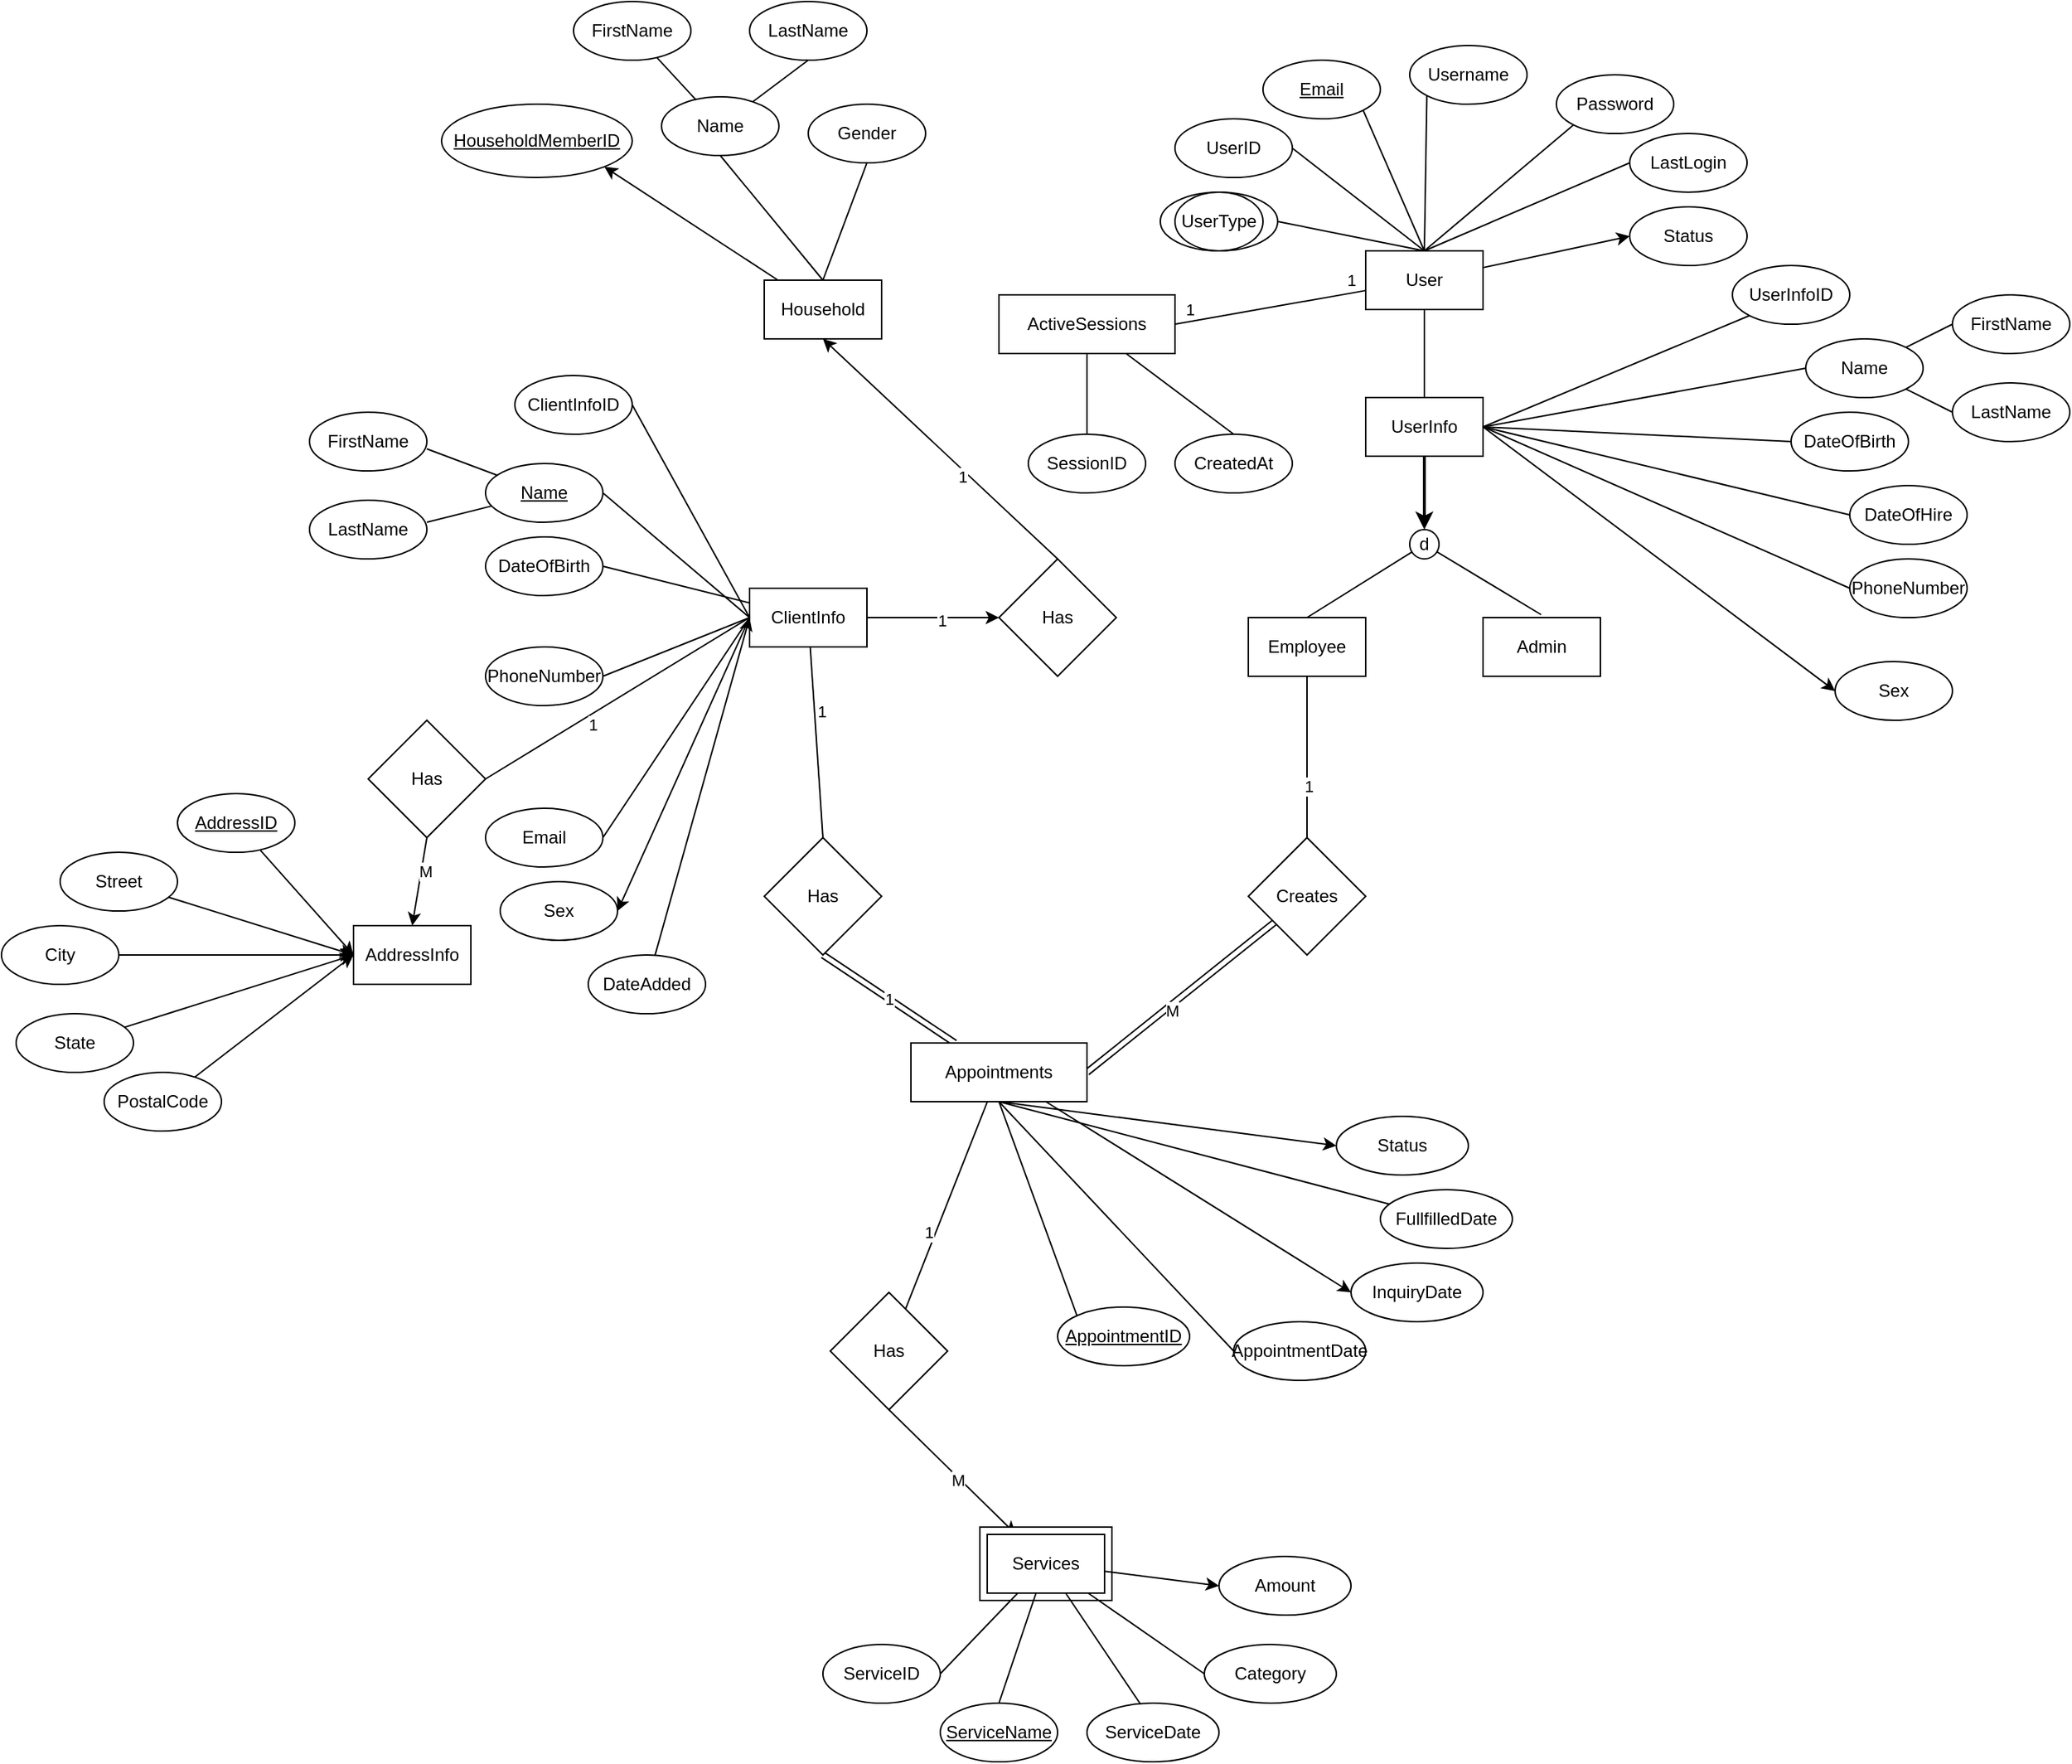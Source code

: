 <mxfile>
    <diagram name="Page-1" id="P7ucVcI8DYBkcFTdWpxY">
        <mxGraphModel dx="1576" dy="2567" grid="1" gridSize="10" guides="1" tooltips="1" connect="1" arrows="1" fold="1" page="1" pageScale="1" pageWidth="1200" pageHeight="1920" math="0" shadow="0">
            <root>
                <mxCell id="0"/>
                <mxCell id="1" parent="0"/>
                <mxCell id="MPVjwGa3bfI3qeMAtvyZ-8" style="rounded=0;orthogonalLoop=1;jettySize=auto;html=1;entryX=0.5;entryY=0;entryDx=0;entryDy=0;endArrow=none;startFill=0;" parent="1" source="NQhegDD_S1JE1NjUG0MG-1" target="MPVjwGa3bfI3qeMAtvyZ-7" edge="1">
                    <mxGeometry relative="1" as="geometry"/>
                </mxCell>
                <mxCell id="MPVjwGa3bfI3qeMAtvyZ-12" value="1" style="edgeLabel;html=1;align=center;verticalAlign=middle;resizable=0;points=[];" parent="MPVjwGa3bfI3qeMAtvyZ-8" connectable="0" vertex="1">
                    <mxGeometry x="0.359" y="1" relative="1" as="geometry">
                        <mxPoint as="offset"/>
                    </mxGeometry>
                </mxCell>
                <mxCell id="NQhegDD_S1JE1NjUG0MG-1" value="Employee" style="rounded=0;whiteSpace=wrap;html=1;" parent="1" vertex="1">
                    <mxGeometry x="360" y="390" width="80" height="40" as="geometry"/>
                </mxCell>
                <mxCell id="NQhegDD_S1JE1NjUG0MG-2" value="&lt;u&gt;Email&lt;/u&gt;" style="ellipse;whiteSpace=wrap;html=1;" parent="1" vertex="1">
                    <mxGeometry x="370" y="10" width="80" height="40" as="geometry"/>
                </mxCell>
                <mxCell id="NQhegDD_S1JE1NjUG0MG-24" style="rounded=0;orthogonalLoop=1;jettySize=auto;html=1;entryX=0;entryY=1;entryDx=0;entryDy=0;exitX=1;exitY=0.5;exitDx=0;exitDy=0;endArrow=none;startFill=0;" parent="1" source="NQhegDD_S1JE1NjUG0MG-3" target="NQhegDD_S1JE1NjUG0MG-19" edge="1">
                    <mxGeometry relative="1" as="geometry"/>
                </mxCell>
                <mxCell id="NQhegDD_S1JE1NjUG0MG-25" style="rounded=0;orthogonalLoop=1;jettySize=auto;html=1;entryX=0;entryY=0.5;entryDx=0;entryDy=0;exitX=1;exitY=0.5;exitDx=0;exitDy=0;endArrow=none;startFill=0;" parent="1" source="NQhegDD_S1JE1NjUG0MG-3" target="NQhegDD_S1JE1NjUG0MG-18" edge="1">
                    <mxGeometry relative="1" as="geometry"/>
                </mxCell>
                <mxCell id="NQhegDD_S1JE1NjUG0MG-27" style="rounded=0;orthogonalLoop=1;jettySize=auto;html=1;entryX=0;entryY=0.5;entryDx=0;entryDy=0;exitX=1;exitY=0.5;exitDx=0;exitDy=0;endArrow=none;startFill=0;" parent="1" source="NQhegDD_S1JE1NjUG0MG-3" target="NQhegDD_S1JE1NjUG0MG-26" edge="1">
                    <mxGeometry relative="1" as="geometry"/>
                </mxCell>
                <mxCell id="NQhegDD_S1JE1NjUG0MG-32" style="rounded=0;orthogonalLoop=1;jettySize=auto;html=1;exitX=1;exitY=0.5;exitDx=0;exitDy=0;entryX=0;entryY=0.5;entryDx=0;entryDy=0;endArrow=none;startFill=0;" parent="1" source="NQhegDD_S1JE1NjUG0MG-3" target="NQhegDD_S1JE1NjUG0MG-28" edge="1">
                    <mxGeometry relative="1" as="geometry"/>
                </mxCell>
                <mxCell id="NQhegDD_S1JE1NjUG0MG-34" style="rounded=0;orthogonalLoop=1;jettySize=auto;html=1;entryX=0;entryY=0.5;entryDx=0;entryDy=0;exitX=1;exitY=0.5;exitDx=0;exitDy=0;endArrow=none;startFill=0;" parent="1" source="NQhegDD_S1JE1NjUG0MG-3" target="NQhegDD_S1JE1NjUG0MG-33" edge="1">
                    <mxGeometry relative="1" as="geometry"/>
                </mxCell>
                <mxCell id="MPVjwGa3bfI3qeMAtvyZ-2" style="edgeStyle=orthogonalEdgeStyle;rounded=0;orthogonalLoop=1;jettySize=auto;html=1;exitX=0.5;exitY=1;exitDx=0;exitDy=0;strokeWidth=2;" parent="1" source="NQhegDD_S1JE1NjUG0MG-3" edge="1">
                    <mxGeometry relative="1" as="geometry">
                        <mxPoint x="480" y="330" as="targetPoint"/>
                    </mxGeometry>
                </mxCell>
                <mxCell id="MPVjwGa3bfI3qeMAtvyZ-51" style="rounded=0;orthogonalLoop=1;jettySize=auto;html=1;entryX=0;entryY=0.5;entryDx=0;entryDy=0;exitX=1;exitY=0.5;exitDx=0;exitDy=0;" parent="1" source="NQhegDD_S1JE1NjUG0MG-3" target="MPVjwGa3bfI3qeMAtvyZ-50" edge="1">
                    <mxGeometry relative="1" as="geometry"/>
                </mxCell>
                <mxCell id="NQhegDD_S1JE1NjUG0MG-3" value="UserInfo" style="rounded=0;whiteSpace=wrap;html=1;" parent="1" vertex="1">
                    <mxGeometry x="440" y="240" width="80" height="40" as="geometry"/>
                </mxCell>
                <mxCell id="NQhegDD_S1JE1NjUG0MG-63" style="rounded=0;orthogonalLoop=1;jettySize=auto;html=1;entryX=1;entryY=0.5;entryDx=0;entryDy=0;exitX=0;exitY=0.5;exitDx=0;exitDy=0;endArrow=none;startFill=0;" parent="1" source="NQhegDD_S1JE1NjUG0MG-4" target="NQhegDD_S1JE1NjUG0MG-48" edge="1">
                    <mxGeometry relative="1" as="geometry"/>
                </mxCell>
                <mxCell id="NQhegDD_S1JE1NjUG0MG-64" style="rounded=0;orthogonalLoop=1;jettySize=auto;html=1;entryX=1;entryY=0.5;entryDx=0;entryDy=0;exitX=0;exitY=0.5;exitDx=0;exitDy=0;endArrow=none;startFill=0;" parent="1" source="NQhegDD_S1JE1NjUG0MG-4" target="NQhegDD_S1JE1NjUG0MG-47" edge="1">
                    <mxGeometry relative="1" as="geometry"/>
                </mxCell>
                <mxCell id="NQhegDD_S1JE1NjUG0MG-65" style="rounded=0;orthogonalLoop=1;jettySize=auto;html=1;entryX=1;entryY=0.5;entryDx=0;entryDy=0;endArrow=none;startFill=0;" parent="1" source="NQhegDD_S1JE1NjUG0MG-4" target="NQhegDD_S1JE1NjUG0MG-51" edge="1">
                    <mxGeometry relative="1" as="geometry"/>
                </mxCell>
                <mxCell id="NQhegDD_S1JE1NjUG0MG-66" style="rounded=0;orthogonalLoop=1;jettySize=auto;html=1;entryX=1;entryY=0.5;entryDx=0;entryDy=0;exitX=0;exitY=0.5;exitDx=0;exitDy=0;endArrow=none;startFill=0;" parent="1" source="NQhegDD_S1JE1NjUG0MG-4" target="NQhegDD_S1JE1NjUG0MG-53" edge="1">
                    <mxGeometry relative="1" as="geometry"/>
                </mxCell>
                <mxCell id="NQhegDD_S1JE1NjUG0MG-67" style="rounded=0;orthogonalLoop=1;jettySize=auto;html=1;entryX=1;entryY=0.5;entryDx=0;entryDy=0;exitX=0;exitY=0.5;exitDx=0;exitDy=0;endArrow=none;startFill=0;" parent="1" source="NQhegDD_S1JE1NjUG0MG-4" target="13" edge="1">
                    <mxGeometry relative="1" as="geometry">
                        <mxPoint x="-160" y="490" as="targetPoint"/>
                    </mxGeometry>
                </mxCell>
                <mxCell id="21" value="1" style="edgeLabel;html=1;align=center;verticalAlign=middle;resizable=0;points=[];" parent="NQhegDD_S1JE1NjUG0MG-67" vertex="1" connectable="0">
                    <mxGeometry x="0.228" y="6" relative="1" as="geometry">
                        <mxPoint as="offset"/>
                    </mxGeometry>
                </mxCell>
                <mxCell id="MPVjwGa3bfI3qeMAtvyZ-15" style="rounded=0;orthogonalLoop=1;jettySize=auto;html=1;entryX=0.5;entryY=0;entryDx=0;entryDy=0;endArrow=none;startFill=0;" parent="1" source="NQhegDD_S1JE1NjUG0MG-4" target="MPVjwGa3bfI3qeMAtvyZ-14" edge="1">
                    <mxGeometry relative="1" as="geometry"/>
                </mxCell>
                <mxCell id="MPVjwGa3bfI3qeMAtvyZ-18" value="1" style="edgeLabel;html=1;align=center;verticalAlign=middle;resizable=0;points=[];" parent="MPVjwGa3bfI3qeMAtvyZ-15" connectable="0" vertex="1">
                    <mxGeometry x="-0.331" y="5" relative="1" as="geometry">
                        <mxPoint y="1" as="offset"/>
                    </mxGeometry>
                </mxCell>
                <mxCell id="MPVjwGa3bfI3qeMAtvyZ-31" style="rounded=0;orthogonalLoop=1;jettySize=auto;html=1;entryX=1;entryY=0.5;entryDx=0;entryDy=0;exitX=0;exitY=0.5;exitDx=0;exitDy=0;endArrow=none;startFill=0;" parent="1" source="NQhegDD_S1JE1NjUG0MG-4" target="MPVjwGa3bfI3qeMAtvyZ-30" edge="1">
                    <mxGeometry relative="1" as="geometry"/>
                </mxCell>
                <mxCell id="MPVjwGa3bfI3qeMAtvyZ-44" style="edgeStyle=orthogonalEdgeStyle;rounded=0;orthogonalLoop=1;jettySize=auto;html=1;entryX=0;entryY=0.5;entryDx=0;entryDy=0;" parent="1" source="NQhegDD_S1JE1NjUG0MG-4" target="MPVjwGa3bfI3qeMAtvyZ-43" edge="1">
                    <mxGeometry relative="1" as="geometry"/>
                </mxCell>
                <mxCell id="MPVjwGa3bfI3qeMAtvyZ-46" value="1" style="edgeLabel;html=1;align=center;verticalAlign=middle;resizable=0;points=[];" parent="MPVjwGa3bfI3qeMAtvyZ-44" connectable="0" vertex="1">
                    <mxGeometry x="0.121" y="-2" relative="1" as="geometry">
                        <mxPoint as="offset"/>
                    </mxGeometry>
                </mxCell>
                <mxCell id="MPVjwGa3bfI3qeMAtvyZ-49" style="rounded=0;orthogonalLoop=1;jettySize=auto;html=1;entryX=1;entryY=0.5;entryDx=0;entryDy=0;exitX=0;exitY=0.5;exitDx=0;exitDy=0;" parent="1" source="NQhegDD_S1JE1NjUG0MG-4" target="MPVjwGa3bfI3qeMAtvyZ-48" edge="1">
                    <mxGeometry relative="1" as="geometry"/>
                </mxCell>
                <mxCell id="NQhegDD_S1JE1NjUG0MG-4" value="ClientInfo" style="rounded=0;whiteSpace=wrap;html=1;" parent="1" vertex="1">
                    <mxGeometry x="20" y="370" width="80" height="40" as="geometry"/>
                </mxCell>
                <mxCell id="NQhegDD_S1JE1NjUG0MG-5" value="Admin" style="rounded=0;whiteSpace=wrap;html=1;" parent="1" vertex="1">
                    <mxGeometry x="520" y="390" width="80" height="40" as="geometry"/>
                </mxCell>
                <mxCell id="NQhegDD_S1JE1NjUG0MG-6" value="UserID" style="ellipse;whiteSpace=wrap;html=1;" parent="1" vertex="1">
                    <mxGeometry x="310" y="50" width="80" height="40" as="geometry"/>
                </mxCell>
                <mxCell id="NQhegDD_S1JE1NjUG0MG-10" style="rounded=0;orthogonalLoop=1;jettySize=auto;html=1;entryX=1;entryY=0.5;entryDx=0;entryDy=0;exitX=0.5;exitY=0;exitDx=0;exitDy=0;endArrow=none;startFill=0;" parent="1" source="NQhegDD_S1JE1NjUG0MG-7" target="NQhegDD_S1JE1NjUG0MG-6" edge="1">
                    <mxGeometry relative="1" as="geometry"/>
                </mxCell>
                <mxCell id="NQhegDD_S1JE1NjUG0MG-11" style="rounded=0;orthogonalLoop=1;jettySize=auto;html=1;entryX=1;entryY=1;entryDx=0;entryDy=0;exitX=0.5;exitY=0;exitDx=0;exitDy=0;endArrow=none;startFill=0;" parent="1" source="NQhegDD_S1JE1NjUG0MG-7" target="NQhegDD_S1JE1NjUG0MG-2" edge="1">
                    <mxGeometry relative="1" as="geometry"/>
                </mxCell>
                <mxCell id="NQhegDD_S1JE1NjUG0MG-13" style="rounded=0;orthogonalLoop=1;jettySize=auto;html=1;entryX=0;entryY=1;entryDx=0;entryDy=0;exitX=0.5;exitY=0;exitDx=0;exitDy=0;endArrow=none;startFill=0;" parent="1" source="NQhegDD_S1JE1NjUG0MG-7" target="NQhegDD_S1JE1NjUG0MG-8" edge="1">
                    <mxGeometry relative="1" as="geometry"/>
                </mxCell>
                <mxCell id="NQhegDD_S1JE1NjUG0MG-14" style="rounded=0;orthogonalLoop=1;jettySize=auto;html=1;entryX=0;entryY=1;entryDx=0;entryDy=0;exitX=0.5;exitY=0;exitDx=0;exitDy=0;endArrow=none;startFill=0;" parent="1" source="NQhegDD_S1JE1NjUG0MG-7" target="NQhegDD_S1JE1NjUG0MG-9" edge="1">
                    <mxGeometry relative="1" as="geometry"/>
                </mxCell>
                <mxCell id="NQhegDD_S1JE1NjUG0MG-15" style="edgeStyle=orthogonalEdgeStyle;rounded=0;orthogonalLoop=1;jettySize=auto;html=1;endArrow=none;startFill=0;entryX=0.5;entryY=0;entryDx=0;entryDy=0;" parent="1" source="NQhegDD_S1JE1NjUG0MG-7" target="NQhegDD_S1JE1NjUG0MG-3" edge="1">
                    <mxGeometry relative="1" as="geometry"/>
                </mxCell>
                <mxCell id="NQhegDD_S1JE1NjUG0MG-17" style="rounded=0;orthogonalLoop=1;jettySize=auto;html=1;entryX=0;entryY=0.5;entryDx=0;entryDy=0;exitX=0.5;exitY=0;exitDx=0;exitDy=0;endArrow=none;startFill=0;" parent="1" source="NQhegDD_S1JE1NjUG0MG-7" target="NQhegDD_S1JE1NjUG0MG-16" edge="1">
                    <mxGeometry relative="1" as="geometry"/>
                </mxCell>
                <mxCell id="NQhegDD_S1JE1NjUG0MG-30" style="rounded=0;orthogonalLoop=1;jettySize=auto;html=1;exitX=0.5;exitY=0;exitDx=0;exitDy=0;entryX=1;entryY=0.5;entryDx=0;entryDy=0;endArrow=none;startFill=0;" parent="1" source="NQhegDD_S1JE1NjUG0MG-7" target="NQhegDD_S1JE1NjUG0MG-29" edge="1">
                    <mxGeometry relative="1" as="geometry"/>
                </mxCell>
                <mxCell id="3" style="edgeStyle=none;html=1;entryX=0;entryY=0.5;entryDx=0;entryDy=0;" parent="1" source="NQhegDD_S1JE1NjUG0MG-7" target="2" edge="1">
                    <mxGeometry relative="1" as="geometry"/>
                </mxCell>
                <mxCell id="29" style="edgeStyle=none;html=1;entryX=1;entryY=0.5;entryDx=0;entryDy=0;endArrow=none;endFill=0;" edge="1" parent="1" source="NQhegDD_S1JE1NjUG0MG-7" target="23">
                    <mxGeometry relative="1" as="geometry"/>
                </mxCell>
                <mxCell id="NQhegDD_S1JE1NjUG0MG-7" value="User" style="rounded=0;whiteSpace=wrap;html=1;" parent="1" vertex="1">
                    <mxGeometry x="440" y="140" width="80" height="40" as="geometry"/>
                </mxCell>
                <mxCell id="NQhegDD_S1JE1NjUG0MG-8" value="Username" style="ellipse;whiteSpace=wrap;html=1;" parent="1" vertex="1">
                    <mxGeometry x="470" width="80" height="40" as="geometry"/>
                </mxCell>
                <mxCell id="NQhegDD_S1JE1NjUG0MG-9" value="Password" style="ellipse;whiteSpace=wrap;html=1;" parent="1" vertex="1">
                    <mxGeometry x="570" y="20" width="80" height="40" as="geometry"/>
                </mxCell>
                <mxCell id="NQhegDD_S1JE1NjUG0MG-16" value="LastLogin" style="ellipse;whiteSpace=wrap;html=1;" parent="1" vertex="1">
                    <mxGeometry x="620" y="60" width="80" height="40" as="geometry"/>
                </mxCell>
                <mxCell id="NQhegDD_S1JE1NjUG0MG-22" style="rounded=0;orthogonalLoop=1;jettySize=auto;html=1;entryX=0;entryY=0.5;entryDx=0;entryDy=0;endArrow=none;startFill=0;" parent="1" source="NQhegDD_S1JE1NjUG0MG-18" target="NQhegDD_S1JE1NjUG0MG-21" edge="1">
                    <mxGeometry relative="1" as="geometry"/>
                </mxCell>
                <mxCell id="NQhegDD_S1JE1NjUG0MG-23" style="rounded=0;orthogonalLoop=1;jettySize=auto;html=1;entryX=0;entryY=0.5;entryDx=0;entryDy=0;endArrow=none;startFill=0;" parent="1" source="NQhegDD_S1JE1NjUG0MG-18" target="NQhegDD_S1JE1NjUG0MG-20" edge="1">
                    <mxGeometry relative="1" as="geometry"/>
                </mxCell>
                <mxCell id="NQhegDD_S1JE1NjUG0MG-18" value="Name" style="ellipse;whiteSpace=wrap;html=1;" parent="1" vertex="1">
                    <mxGeometry x="740" y="200" width="80" height="40" as="geometry"/>
                </mxCell>
                <mxCell id="NQhegDD_S1JE1NjUG0MG-19" value="UserInfoID" style="ellipse;whiteSpace=wrap;html=1;" parent="1" vertex="1">
                    <mxGeometry x="690" y="150" width="80" height="40" as="geometry"/>
                </mxCell>
                <mxCell id="NQhegDD_S1JE1NjUG0MG-20" value="LastName" style="ellipse;whiteSpace=wrap;html=1;" parent="1" vertex="1">
                    <mxGeometry x="840" y="230" width="80" height="40" as="geometry"/>
                </mxCell>
                <mxCell id="NQhegDD_S1JE1NjUG0MG-21" value="FirstName" style="ellipse;whiteSpace=wrap;html=1;" parent="1" vertex="1">
                    <mxGeometry x="840" y="170" width="80" height="40" as="geometry"/>
                </mxCell>
                <mxCell id="NQhegDD_S1JE1NjUG0MG-26" value="DateOfBirth" style="ellipse;whiteSpace=wrap;html=1;" parent="1" vertex="1">
                    <mxGeometry x="730" y="250" width="80" height="40" as="geometry"/>
                </mxCell>
                <mxCell id="NQhegDD_S1JE1NjUG0MG-28" value="DateOfHire" style="ellipse;whiteSpace=wrap;html=1;" parent="1" vertex="1">
                    <mxGeometry x="770" y="300" width="80" height="40" as="geometry"/>
                </mxCell>
                <mxCell id="NQhegDD_S1JE1NjUG0MG-29" value="" style="ellipse;whiteSpace=wrap;html=1;" parent="1" vertex="1">
                    <mxGeometry x="300" y="100" width="80" height="40" as="geometry"/>
                </mxCell>
                <mxCell id="NQhegDD_S1JE1NjUG0MG-31" value="UserType" style="ellipse;whiteSpace=wrap;html=1;" parent="1" vertex="1">
                    <mxGeometry x="310" y="100" width="60" height="40" as="geometry"/>
                </mxCell>
                <mxCell id="NQhegDD_S1JE1NjUG0MG-33" value="PhoneNumber" style="ellipse;whiteSpace=wrap;html=1;" parent="1" vertex="1">
                    <mxGeometry x="770" y="350" width="80" height="40" as="geometry"/>
                </mxCell>
                <mxCell id="NQhegDD_S1JE1NjUG0MG-45" style="rounded=0;orthogonalLoop=1;jettySize=auto;html=1;entryX=1;entryY=0.5;entryDx=0;entryDy=0;endArrow=none;startFill=0;" parent="1" source="NQhegDD_S1JE1NjUG0MG-47" edge="1">
                    <mxGeometry relative="1" as="geometry">
                        <mxPoint x="-200" y="275" as="targetPoint"/>
                    </mxGeometry>
                </mxCell>
                <mxCell id="NQhegDD_S1JE1NjUG0MG-46" style="rounded=0;orthogonalLoop=1;jettySize=auto;html=1;entryX=1;entryY=0.5;entryDx=0;entryDy=0;endArrow=none;startFill=0;" parent="1" source="NQhegDD_S1JE1NjUG0MG-47" edge="1">
                    <mxGeometry relative="1" as="geometry">
                        <mxPoint x="-200" y="325" as="targetPoint"/>
                    </mxGeometry>
                </mxCell>
                <mxCell id="NQhegDD_S1JE1NjUG0MG-47" value="&lt;u&gt;Name&lt;/u&gt;" style="ellipse;whiteSpace=wrap;html=1;" parent="1" vertex="1">
                    <mxGeometry x="-160" y="285" width="80" height="40" as="geometry"/>
                </mxCell>
                <mxCell id="NQhegDD_S1JE1NjUG0MG-48" value="ClientInfoID" style="ellipse;whiteSpace=wrap;html=1;" parent="1" vertex="1">
                    <mxGeometry x="-140" y="225" width="80" height="40" as="geometry"/>
                </mxCell>
                <mxCell id="NQhegDD_S1JE1NjUG0MG-49" value="LastName" style="ellipse;whiteSpace=wrap;html=1;" parent="1" vertex="1">
                    <mxGeometry x="-280" y="310" width="80" height="40" as="geometry"/>
                </mxCell>
                <mxCell id="NQhegDD_S1JE1NjUG0MG-50" value="FirstName" style="ellipse;whiteSpace=wrap;html=1;" parent="1" vertex="1">
                    <mxGeometry x="-280" y="250" width="80" height="40" as="geometry"/>
                </mxCell>
                <mxCell id="NQhegDD_S1JE1NjUG0MG-51" value="DateOfBirth" style="ellipse;whiteSpace=wrap;html=1;" parent="1" vertex="1">
                    <mxGeometry x="-160" y="335" width="80" height="40" as="geometry"/>
                </mxCell>
                <mxCell id="NQhegDD_S1JE1NjUG0MG-53" value="PhoneNumber" style="ellipse;whiteSpace=wrap;html=1;" parent="1" vertex="1">
                    <mxGeometry x="-160" y="410" width="80" height="40" as="geometry"/>
                </mxCell>
                <mxCell id="15" style="edgeStyle=none;html=1;entryX=0;entryY=0.5;entryDx=0;entryDy=0;" parent="1" source="NQhegDD_S1JE1NjUG0MG-59" target="12" edge="1">
                    <mxGeometry relative="1" as="geometry">
                        <mxPoint x="-300" y="640" as="targetPoint"/>
                    </mxGeometry>
                </mxCell>
                <mxCell id="NQhegDD_S1JE1NjUG0MG-59" value="Street" style="ellipse;whiteSpace=wrap;html=1;" parent="1" vertex="1">
                    <mxGeometry x="-450" y="550" width="80" height="40" as="geometry"/>
                </mxCell>
                <mxCell id="16" style="edgeStyle=none;html=1;" parent="1" source="NQhegDD_S1JE1NjUG0MG-60" edge="1">
                    <mxGeometry relative="1" as="geometry">
                        <mxPoint x="-250" y="620" as="targetPoint"/>
                    </mxGeometry>
                </mxCell>
                <mxCell id="NQhegDD_S1JE1NjUG0MG-60" value="City" style="ellipse;whiteSpace=wrap;html=1;" parent="1" vertex="1">
                    <mxGeometry x="-490" y="600" width="80" height="40" as="geometry"/>
                </mxCell>
                <mxCell id="17" style="edgeStyle=none;html=1;entryX=0;entryY=0.5;entryDx=0;entryDy=0;" parent="1" source="NQhegDD_S1JE1NjUG0MG-61" target="12" edge="1">
                    <mxGeometry relative="1" as="geometry">
                        <mxPoint x="-300" y="640" as="targetPoint"/>
                    </mxGeometry>
                </mxCell>
                <mxCell id="NQhegDD_S1JE1NjUG0MG-61" value="State" style="ellipse;whiteSpace=wrap;html=1;" parent="1" vertex="1">
                    <mxGeometry x="-480" y="660" width="80" height="40" as="geometry"/>
                </mxCell>
                <mxCell id="18" style="edgeStyle=none;html=1;entryX=0;entryY=0.5;entryDx=0;entryDy=0;" parent="1" source="NQhegDD_S1JE1NjUG0MG-62" target="12" edge="1">
                    <mxGeometry relative="1" as="geometry">
                        <mxPoint x="-300" y="640" as="targetPoint"/>
                    </mxGeometry>
                </mxCell>
                <mxCell id="NQhegDD_S1JE1NjUG0MG-62" value="PostalCode" style="ellipse;whiteSpace=wrap;html=1;" parent="1" vertex="1">
                    <mxGeometry x="-420" y="700" width="80" height="40" as="geometry"/>
                </mxCell>
                <mxCell id="NQhegDD_S1JE1NjUG0MG-68" value="ServiceDate" style="ellipse;whiteSpace=wrap;html=1;" parent="1" vertex="1">
                    <mxGeometry x="250" y="1130" width="90" height="40" as="geometry"/>
                </mxCell>
                <mxCell id="MPVjwGa3bfI3qeMAtvyZ-5" style="rounded=0;orthogonalLoop=1;jettySize=auto;html=1;entryX=0.5;entryY=0;entryDx=0;entryDy=0;endArrow=none;startFill=0;" parent="1" source="MPVjwGa3bfI3qeMAtvyZ-3" target="NQhegDD_S1JE1NjUG0MG-1" edge="1">
                    <mxGeometry relative="1" as="geometry"/>
                </mxCell>
                <mxCell id="MPVjwGa3bfI3qeMAtvyZ-3" value="d" style="ellipse;whiteSpace=wrap;html=1;aspect=fixed;" parent="1" vertex="1">
                    <mxGeometry x="470" y="330" width="20" height="20" as="geometry"/>
                </mxCell>
                <mxCell id="MPVjwGa3bfI3qeMAtvyZ-6" style="rounded=0;orthogonalLoop=1;jettySize=auto;html=1;entryX=0.495;entryY=-0.05;entryDx=0;entryDy=0;entryPerimeter=0;endArrow=none;startFill=0;" parent="1" source="MPVjwGa3bfI3qeMAtvyZ-3" target="NQhegDD_S1JE1NjUG0MG-5" edge="1">
                    <mxGeometry relative="1" as="geometry"/>
                </mxCell>
                <mxCell id="MPVjwGa3bfI3qeMAtvyZ-11" style="rounded=0;orthogonalLoop=1;jettySize=auto;html=1;entryX=1;entryY=0.5;entryDx=0;entryDy=0;endArrow=none;startFill=0;shape=link;" parent="1" source="MPVjwGa3bfI3qeMAtvyZ-7" target="MPVjwGa3bfI3qeMAtvyZ-9" edge="1">
                    <mxGeometry relative="1" as="geometry"/>
                </mxCell>
                <mxCell id="MPVjwGa3bfI3qeMAtvyZ-13" value="M" style="edgeLabel;html=1;align=center;verticalAlign=middle;resizable=0;points=[];" parent="MPVjwGa3bfI3qeMAtvyZ-11" connectable="0" vertex="1">
                    <mxGeometry x="0.123" y="3" relative="1" as="geometry">
                        <mxPoint as="offset"/>
                    </mxGeometry>
                </mxCell>
                <mxCell id="MPVjwGa3bfI3qeMAtvyZ-7" value="Creates" style="rhombus;whiteSpace=wrap;html=1;" parent="1" vertex="1">
                    <mxGeometry x="360" y="540" width="80" height="80" as="geometry"/>
                </mxCell>
                <mxCell id="MPVjwGa3bfI3qeMAtvyZ-16" style="rounded=0;orthogonalLoop=1;jettySize=auto;html=1;entryX=0.5;entryY=1;entryDx=0;entryDy=0;endArrow=none;startFill=0;shape=link;" parent="1" source="MPVjwGa3bfI3qeMAtvyZ-9" target="MPVjwGa3bfI3qeMAtvyZ-14" edge="1">
                    <mxGeometry relative="1" as="geometry"/>
                </mxCell>
                <mxCell id="MPVjwGa3bfI3qeMAtvyZ-17" value="1" style="edgeLabel;html=1;align=center;verticalAlign=middle;resizable=0;points=[];" parent="MPVjwGa3bfI3qeMAtvyZ-16" connectable="0" vertex="1">
                    <mxGeometry x="0.004" relative="1" as="geometry">
                        <mxPoint as="offset"/>
                    </mxGeometry>
                </mxCell>
                <mxCell id="MPVjwGa3bfI3qeMAtvyZ-21" style="rounded=0;orthogonalLoop=1;jettySize=auto;html=1;endArrow=none;startFill=0;" parent="1" source="MPVjwGa3bfI3qeMAtvyZ-9" target="MPVjwGa3bfI3qeMAtvyZ-20" edge="1">
                    <mxGeometry relative="1" as="geometry"/>
                </mxCell>
                <mxCell id="MPVjwGa3bfI3qeMAtvyZ-25" value="1" style="edgeLabel;html=1;align=center;verticalAlign=middle;resizable=0;points=[];" parent="MPVjwGa3bfI3qeMAtvyZ-21" connectable="0" vertex="1">
                    <mxGeometry x="0.281" y="-5" relative="1" as="geometry">
                        <mxPoint as="offset"/>
                    </mxGeometry>
                </mxCell>
                <mxCell id="MPVjwGa3bfI3qeMAtvyZ-34" style="rounded=0;orthogonalLoop=1;jettySize=auto;html=1;endArrow=none;startFill=0;exitX=0.5;exitY=1;exitDx=0;exitDy=0;" parent="1" source="MPVjwGa3bfI3qeMAtvyZ-9" target="MPVjwGa3bfI3qeMAtvyZ-29" edge="1">
                    <mxGeometry relative="1" as="geometry"/>
                </mxCell>
                <mxCell id="MPVjwGa3bfI3qeMAtvyZ-35" style="rounded=0;orthogonalLoop=1;jettySize=auto;html=1;entryX=0;entryY=0.5;entryDx=0;entryDy=0;endArrow=none;startFill=0;exitX=0.5;exitY=1;exitDx=0;exitDy=0;" parent="1" source="MPVjwGa3bfI3qeMAtvyZ-9" target="MPVjwGa3bfI3qeMAtvyZ-28" edge="1">
                    <mxGeometry relative="1" as="geometry"/>
                </mxCell>
                <mxCell id="MPVjwGa3bfI3qeMAtvyZ-36" style="rounded=0;orthogonalLoop=1;jettySize=auto;html=1;entryX=0;entryY=0;entryDx=0;entryDy=0;endArrow=none;startFill=0;exitX=0.5;exitY=1;exitDx=0;exitDy=0;" parent="1" source="MPVjwGa3bfI3qeMAtvyZ-9" target="MPVjwGa3bfI3qeMAtvyZ-27" edge="1">
                    <mxGeometry relative="1" as="geometry"/>
                </mxCell>
                <mxCell id="MPVjwGa3bfI3qeMAtvyZ-63" style="rounded=0;orthogonalLoop=1;jettySize=auto;html=1;entryX=0;entryY=0.5;entryDx=0;entryDy=0;exitX=0.5;exitY=1;exitDx=0;exitDy=0;" parent="1" source="MPVjwGa3bfI3qeMAtvyZ-9" target="MPVjwGa3bfI3qeMAtvyZ-62" edge="1">
                    <mxGeometry relative="1" as="geometry"/>
                </mxCell>
                <mxCell id="11" style="edgeStyle=none;html=1;entryX=0;entryY=0.5;entryDx=0;entryDy=0;" parent="1" source="MPVjwGa3bfI3qeMAtvyZ-9" target="10" edge="1">
                    <mxGeometry relative="1" as="geometry"/>
                </mxCell>
                <mxCell id="MPVjwGa3bfI3qeMAtvyZ-9" value="Appointments" style="rounded=0;whiteSpace=wrap;html=1;" parent="1" vertex="1">
                    <mxGeometry x="130" y="680" width="120" height="40" as="geometry"/>
                </mxCell>
                <mxCell id="MPVjwGa3bfI3qeMAtvyZ-10" value="&lt;u&gt;ServiceName&lt;/u&gt;" style="ellipse;whiteSpace=wrap;html=1;" parent="1" vertex="1">
                    <mxGeometry x="150" y="1130" width="80" height="40" as="geometry"/>
                </mxCell>
                <mxCell id="MPVjwGa3bfI3qeMAtvyZ-14" value="Has" style="rhombus;whiteSpace=wrap;html=1;" parent="1" vertex="1">
                    <mxGeometry x="30" y="540" width="80" height="80" as="geometry"/>
                </mxCell>
                <mxCell id="MPVjwGa3bfI3qeMAtvyZ-52" style="rounded=0;orthogonalLoop=1;jettySize=auto;html=1;entryX=0.5;entryY=1;entryDx=0;entryDy=0;exitX=0.5;exitY=0;exitDx=0;exitDy=0;endArrow=none;endFill=0;" parent="1" source="MPVjwGa3bfI3qeMAtvyZ-19" target="MPVjwGa3bfI3qeMAtvyZ-38" edge="1">
                    <mxGeometry relative="1" as="geometry"/>
                </mxCell>
                <mxCell id="MPVjwGa3bfI3qeMAtvyZ-57" style="rounded=0;orthogonalLoop=1;jettySize=auto;html=1;entryX=0.5;entryY=1;entryDx=0;entryDy=0;exitX=0.5;exitY=0;exitDx=0;exitDy=0;endArrow=none;endFill=0;" parent="1" source="MPVjwGa3bfI3qeMAtvyZ-19" target="MPVjwGa3bfI3qeMAtvyZ-56" edge="1">
                    <mxGeometry relative="1" as="geometry">
                        <mxPoint x="70" y="150" as="sourcePoint"/>
                    </mxGeometry>
                </mxCell>
                <mxCell id="7" style="edgeStyle=none;html=1;entryX=1;entryY=1;entryDx=0;entryDy=0;" parent="1" source="MPVjwGa3bfI3qeMAtvyZ-19" target="6" edge="1">
                    <mxGeometry relative="1" as="geometry"/>
                </mxCell>
                <mxCell id="MPVjwGa3bfI3qeMAtvyZ-19" value="Household" style="rounded=0;whiteSpace=wrap;html=1;" parent="1" vertex="1">
                    <mxGeometry x="30" y="160" width="80" height="40" as="geometry"/>
                </mxCell>
                <mxCell id="MPVjwGa3bfI3qeMAtvyZ-23" style="rounded=0;orthogonalLoop=1;jettySize=auto;html=1;exitX=0.5;exitY=1;exitDx=0;exitDy=0;" parent="1" source="MPVjwGa3bfI3qeMAtvyZ-20" target="MPVjwGa3bfI3qeMAtvyZ-22" edge="1">
                    <mxGeometry relative="1" as="geometry">
                        <mxPoint x="130" y="930" as="sourcePoint"/>
                    </mxGeometry>
                </mxCell>
                <mxCell id="MPVjwGa3bfI3qeMAtvyZ-26" value="M" style="edgeLabel;html=1;align=center;verticalAlign=middle;resizable=0;points=[];" parent="MPVjwGa3bfI3qeMAtvyZ-23" connectable="0" vertex="1">
                    <mxGeometry x="0.093" y="-1" relative="1" as="geometry">
                        <mxPoint as="offset"/>
                    </mxGeometry>
                </mxCell>
                <mxCell id="MPVjwGa3bfI3qeMAtvyZ-20" value="Has" style="rhombus;whiteSpace=wrap;html=1;" parent="1" vertex="1">
                    <mxGeometry x="75" y="850" width="80" height="80" as="geometry"/>
                </mxCell>
                <mxCell id="MPVjwGa3bfI3qeMAtvyZ-24" value="ServiceID" style="ellipse;whiteSpace=wrap;html=1;" parent="1" vertex="1">
                    <mxGeometry x="70" y="1090" width="80" height="40" as="geometry"/>
                </mxCell>
                <mxCell id="MPVjwGa3bfI3qeMAtvyZ-27" value="&lt;u&gt;AppointmentID&lt;/u&gt;" style="ellipse;whiteSpace=wrap;html=1;" parent="1" vertex="1">
                    <mxGeometry x="230" y="860" width="90" height="40" as="geometry"/>
                </mxCell>
                <mxCell id="MPVjwGa3bfI3qeMAtvyZ-28" value="AppointmentDate" style="ellipse;whiteSpace=wrap;html=1;" parent="1" vertex="1">
                    <mxGeometry x="350" y="870" width="90" height="40" as="geometry"/>
                </mxCell>
                <mxCell id="MPVjwGa3bfI3qeMAtvyZ-29" value="FullfilledDate" style="ellipse;whiteSpace=wrap;html=1;" parent="1" vertex="1">
                    <mxGeometry x="450" y="780" width="90" height="40" as="geometry"/>
                </mxCell>
                <mxCell id="MPVjwGa3bfI3qeMAtvyZ-30" value="Email" style="ellipse;whiteSpace=wrap;html=1;" parent="1" vertex="1">
                    <mxGeometry x="-160" y="520" width="80" height="40" as="geometry"/>
                </mxCell>
                <mxCell id="MPVjwGa3bfI3qeMAtvyZ-32" value="Services" style="rounded=0;whiteSpace=wrap;html=1;" parent="1" vertex="1">
                    <mxGeometry x="177" y="1010" width="90" height="50" as="geometry"/>
                </mxCell>
                <mxCell id="MPVjwGa3bfI3qeMAtvyZ-58" style="rounded=0;orthogonalLoop=1;jettySize=auto;html=1;entryX=1;entryY=0.5;entryDx=0;entryDy=0;endArrow=none;startFill=0;" parent="1" source="MPVjwGa3bfI3qeMAtvyZ-22" target="MPVjwGa3bfI3qeMAtvyZ-24" edge="1">
                    <mxGeometry relative="1" as="geometry"/>
                </mxCell>
                <mxCell id="MPVjwGa3bfI3qeMAtvyZ-59" style="rounded=0;orthogonalLoop=1;jettySize=auto;html=1;entryX=0.5;entryY=0;entryDx=0;entryDy=0;endArrow=none;startFill=0;" parent="1" source="MPVjwGa3bfI3qeMAtvyZ-22" target="MPVjwGa3bfI3qeMAtvyZ-10" edge="1">
                    <mxGeometry relative="1" as="geometry"/>
                </mxCell>
                <mxCell id="MPVjwGa3bfI3qeMAtvyZ-61" style="rounded=0;orthogonalLoop=1;jettySize=auto;html=1;entryX=0;entryY=0.5;entryDx=0;entryDy=0;endArrow=none;startFill=0;" parent="1" source="MPVjwGa3bfI3qeMAtvyZ-22" target="MPVjwGa3bfI3qeMAtvyZ-33" edge="1">
                    <mxGeometry relative="1" as="geometry"/>
                </mxCell>
                <mxCell id="5" style="edgeStyle=none;html=1;entryX=0;entryY=0.5;entryDx=0;entryDy=0;" parent="1" source="MPVjwGa3bfI3qeMAtvyZ-22" target="4" edge="1">
                    <mxGeometry relative="1" as="geometry"/>
                </mxCell>
                <mxCell id="MPVjwGa3bfI3qeMAtvyZ-22" value="Services" style="rounded=0;whiteSpace=wrap;html=1;" parent="1" vertex="1">
                    <mxGeometry x="182" y="1015" width="80" height="40" as="geometry"/>
                </mxCell>
                <mxCell id="MPVjwGa3bfI3qeMAtvyZ-33" value="Category" style="ellipse;whiteSpace=wrap;html=1;" parent="1" vertex="1">
                    <mxGeometry x="330" y="1090" width="90" height="40" as="geometry"/>
                </mxCell>
                <mxCell id="MPVjwGa3bfI3qeMAtvyZ-53" style="rounded=0;orthogonalLoop=1;jettySize=auto;html=1;endArrow=none;endFill=0;" parent="1" source="MPVjwGa3bfI3qeMAtvyZ-38" target="MPVjwGa3bfI3qeMAtvyZ-40" edge="1">
                    <mxGeometry relative="1" as="geometry"/>
                </mxCell>
                <mxCell id="MPVjwGa3bfI3qeMAtvyZ-54" style="rounded=0;orthogonalLoop=1;jettySize=auto;html=1;entryX=0.5;entryY=1;entryDx=0;entryDy=0;endArrow=none;endFill=0;" parent="1" source="MPVjwGa3bfI3qeMAtvyZ-38" target="MPVjwGa3bfI3qeMAtvyZ-39" edge="1">
                    <mxGeometry relative="1" as="geometry"/>
                </mxCell>
                <mxCell id="MPVjwGa3bfI3qeMAtvyZ-38" value="Name" style="ellipse;whiteSpace=wrap;html=1;" parent="1" vertex="1">
                    <mxGeometry x="-40" y="35" width="80" height="40" as="geometry"/>
                </mxCell>
                <mxCell id="MPVjwGa3bfI3qeMAtvyZ-39" value="LastName" style="ellipse;whiteSpace=wrap;html=1;" parent="1" vertex="1">
                    <mxGeometry x="20" y="-30" width="80" height="40" as="geometry"/>
                </mxCell>
                <mxCell id="MPVjwGa3bfI3qeMAtvyZ-40" value="FirstName" style="ellipse;whiteSpace=wrap;html=1;" parent="1" vertex="1">
                    <mxGeometry x="-100" y="-30" width="80" height="40" as="geometry"/>
                </mxCell>
                <mxCell id="MPVjwGa3bfI3qeMAtvyZ-45" style="rounded=0;orthogonalLoop=1;jettySize=auto;html=1;exitX=0.5;exitY=0;exitDx=0;exitDy=0;entryX=0.5;entryY=1;entryDx=0;entryDy=0;" parent="1" source="MPVjwGa3bfI3qeMAtvyZ-43" target="MPVjwGa3bfI3qeMAtvyZ-19" edge="1">
                    <mxGeometry relative="1" as="geometry"/>
                </mxCell>
                <mxCell id="MPVjwGa3bfI3qeMAtvyZ-47" value="1" style="edgeLabel;html=1;align=center;verticalAlign=middle;resizable=0;points=[];" parent="MPVjwGa3bfI3qeMAtvyZ-45" connectable="0" vertex="1">
                    <mxGeometry x="-0.211" y="3" relative="1" as="geometry">
                        <mxPoint y="1" as="offset"/>
                    </mxGeometry>
                </mxCell>
                <mxCell id="MPVjwGa3bfI3qeMAtvyZ-43" value="Has" style="rhombus;whiteSpace=wrap;html=1;" parent="1" vertex="1">
                    <mxGeometry x="190" y="350" width="80" height="80" as="geometry"/>
                </mxCell>
                <mxCell id="MPVjwGa3bfI3qeMAtvyZ-48" value="Sex" style="ellipse;whiteSpace=wrap;html=1;" parent="1" vertex="1">
                    <mxGeometry x="-150" y="570" width="80" height="40" as="geometry"/>
                </mxCell>
                <mxCell id="MPVjwGa3bfI3qeMAtvyZ-50" value="Sex" style="ellipse;whiteSpace=wrap;html=1;" parent="1" vertex="1">
                    <mxGeometry x="760" y="420" width="80" height="40" as="geometry"/>
                </mxCell>
                <mxCell id="MPVjwGa3bfI3qeMAtvyZ-56" value="Gender" style="ellipse;whiteSpace=wrap;html=1;" parent="1" vertex="1">
                    <mxGeometry x="60" y="40" width="80" height="40" as="geometry"/>
                </mxCell>
                <mxCell id="MPVjwGa3bfI3qeMAtvyZ-60" style="rounded=0;orthogonalLoop=1;jettySize=auto;html=1;entryX=0.402;entryY=0.007;entryDx=0;entryDy=0;entryPerimeter=0;endArrow=none;startFill=0;" parent="1" source="MPVjwGa3bfI3qeMAtvyZ-22" target="NQhegDD_S1JE1NjUG0MG-68" edge="1">
                    <mxGeometry relative="1" as="geometry"/>
                </mxCell>
                <mxCell id="MPVjwGa3bfI3qeMAtvyZ-62" value="Status" style="ellipse;whiteSpace=wrap;html=1;" parent="1" vertex="1">
                    <mxGeometry x="420" y="730" width="90" height="40" as="geometry"/>
                </mxCell>
                <mxCell id="2" value="Status" style="ellipse;whiteSpace=wrap;html=1;" parent="1" vertex="1">
                    <mxGeometry x="620" y="110" width="80" height="40" as="geometry"/>
                </mxCell>
                <mxCell id="4" value="Amount" style="ellipse;whiteSpace=wrap;html=1;" parent="1" vertex="1">
                    <mxGeometry x="340" y="1030" width="90" height="40" as="geometry"/>
                </mxCell>
                <mxCell id="6" value="&lt;u&gt;HouseholdMemberID&lt;/u&gt;" style="ellipse;whiteSpace=wrap;html=1;" parent="1" vertex="1">
                    <mxGeometry x="-190" y="40" width="130" height="50" as="geometry"/>
                </mxCell>
                <mxCell id="9" style="edgeStyle=none;html=1;entryX=0;entryY=0.5;entryDx=0;entryDy=0;" parent="1" source="8" target="NQhegDD_S1JE1NjUG0MG-4" edge="1">
                    <mxGeometry relative="1" as="geometry"/>
                </mxCell>
                <mxCell id="8" value="DateAdded" style="ellipse;whiteSpace=wrap;html=1;" parent="1" vertex="1">
                    <mxGeometry x="-90" y="620" width="80" height="40" as="geometry"/>
                </mxCell>
                <mxCell id="10" value="InquiryDate" style="ellipse;whiteSpace=wrap;html=1;" parent="1" vertex="1">
                    <mxGeometry x="430" y="830" width="90" height="40" as="geometry"/>
                </mxCell>
                <mxCell id="12" value="AddressInfo" style="rounded=0;whiteSpace=wrap;html=1;" parent="1" vertex="1">
                    <mxGeometry x="-250" y="600" width="80" height="40" as="geometry"/>
                </mxCell>
                <mxCell id="14" style="edgeStyle=none;html=1;entryX=0.5;entryY=0;entryDx=0;entryDy=0;exitX=0.5;exitY=1;exitDx=0;exitDy=0;" parent="1" source="13" target="12" edge="1">
                    <mxGeometry relative="1" as="geometry"/>
                </mxCell>
                <mxCell id="22" value="M" style="edgeLabel;html=1;align=center;verticalAlign=middle;resizable=0;points=[];" parent="14" vertex="1" connectable="0">
                    <mxGeometry x="-0.263" y="2" relative="1" as="geometry">
                        <mxPoint as="offset"/>
                    </mxGeometry>
                </mxCell>
                <mxCell id="13" value="Has" style="rhombus;whiteSpace=wrap;html=1;" parent="1" vertex="1">
                    <mxGeometry x="-240" y="460" width="80" height="80" as="geometry"/>
                </mxCell>
                <mxCell id="20" style="edgeStyle=none;html=1;entryX=0;entryY=0.5;entryDx=0;entryDy=0;" parent="1" source="19" target="12" edge="1">
                    <mxGeometry relative="1" as="geometry"/>
                </mxCell>
                <mxCell id="19" value="&lt;u&gt;AddressID&lt;/u&gt;" style="ellipse;whiteSpace=wrap;html=1;" parent="1" vertex="1">
                    <mxGeometry x="-370" y="510" width="80" height="40" as="geometry"/>
                </mxCell>
                <mxCell id="27" style="edgeStyle=none;html=1;entryX=0.5;entryY=0;entryDx=0;entryDy=0;endArrow=none;endFill=0;" edge="1" parent="1" source="23" target="24">
                    <mxGeometry relative="1" as="geometry"/>
                </mxCell>
                <mxCell id="28" style="edgeStyle=none;html=1;entryX=0.5;entryY=0;entryDx=0;entryDy=0;endArrow=none;endFill=0;" edge="1" parent="1" source="23" target="25">
                    <mxGeometry relative="1" as="geometry"/>
                </mxCell>
                <mxCell id="23" value="ActiveSessions" style="rounded=0;whiteSpace=wrap;html=1;" vertex="1" parent="1">
                    <mxGeometry x="190" y="170" width="120" height="40" as="geometry"/>
                </mxCell>
                <mxCell id="24" value="SessionID" style="ellipse;whiteSpace=wrap;html=1;" vertex="1" parent="1">
                    <mxGeometry x="210" y="265" width="80" height="40" as="geometry"/>
                </mxCell>
                <mxCell id="25" value="CreatedAt" style="ellipse;whiteSpace=wrap;html=1;" vertex="1" parent="1">
                    <mxGeometry x="310" y="265" width="80" height="40" as="geometry"/>
                </mxCell>
                <mxCell id="30" value="1" style="edgeLabel;html=1;align=center;verticalAlign=middle;resizable=0;points=[];" connectable="0" vertex="1" parent="1">
                    <mxGeometry x="430" y="160" as="geometry"/>
                </mxCell>
                <mxCell id="31" value="1" style="edgeLabel;html=1;align=center;verticalAlign=middle;resizable=0;points=[];" connectable="0" vertex="1" parent="1">
                    <mxGeometry x="320" y="180" as="geometry"/>
                </mxCell>
            </root>
        </mxGraphModel>
    </diagram>
</mxfile>